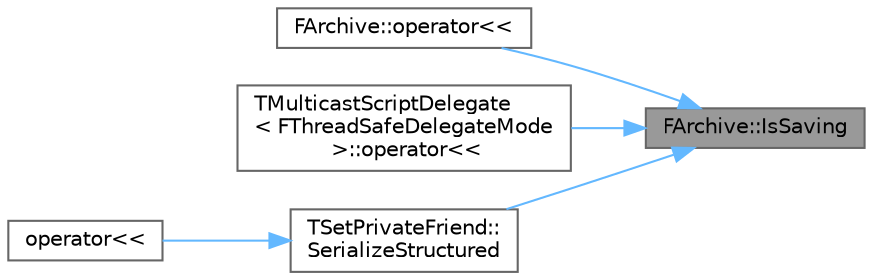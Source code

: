 digraph "FArchive::IsSaving"
{
 // INTERACTIVE_SVG=YES
 // LATEX_PDF_SIZE
  bgcolor="transparent";
  edge [fontname=Helvetica,fontsize=10,labelfontname=Helvetica,labelfontsize=10];
  node [fontname=Helvetica,fontsize=10,shape=box,height=0.2,width=0.4];
  rankdir="RL";
  Node1 [id="Node000001",label="FArchive::IsSaving",height=0.2,width=0.4,color="gray40", fillcolor="grey60", style="filled", fontcolor="black",tooltip="Returns true if this archive is for saving data, this can also be a pre-save preparation archive."];
  Node1 -> Node2 [id="edge1_Node000001_Node000002",dir="back",color="steelblue1",style="solid",tooltip=" "];
  Node2 [id="Node000002",label="FArchive::operator\<\<",height=0.2,width=0.4,color="grey40", fillcolor="white", style="filled",URL="$d0/df8/classFArchive.html#a87c83d12dea3bc79cbf4383f415104be",tooltip="Serializes a UObject wrapped in a TCheckedObjPtr container, using the above operator,..."];
  Node1 -> Node3 [id="edge2_Node000001_Node000003",dir="back",color="steelblue1",style="solid",tooltip=" "];
  Node3 [id="Node000003",label="TMulticastScriptDelegate\l\< FThreadSafeDelegateMode\l \>::operator\<\<",height=0.2,width=0.4,color="grey40", fillcolor="white", style="filled",URL="$dc/d3a/classTMulticastScriptDelegate.html#af87e1a41922da2ceb8daeee106279902",tooltip=" "];
  Node1 -> Node4 [id="edge3_Node000001_Node000004",dir="back",color="steelblue1",style="solid",tooltip=" "];
  Node4 [id="Node000004",label="TSetPrivateFriend::\lSerializeStructured",height=0.2,width=0.4,color="grey40", fillcolor="white", style="filled",URL="$dd/dd5/structTSetPrivateFriend.html#ab3d8d6d59f1061eb35b856a3950b333a",tooltip="Structured archive serializer."];
  Node4 -> Node5 [id="edge4_Node000004_Node000005",dir="back",color="steelblue1",style="solid",tooltip=" "];
  Node5 [id="Node000005",label="operator\<\<",height=0.2,width=0.4,color="grey40", fillcolor="white", style="filled",URL="$d4/d45/Set_8h.html#a153e5a23c82b2a34e5ec91ed4a09fbac",tooltip="Structured archive serializer."];
}
